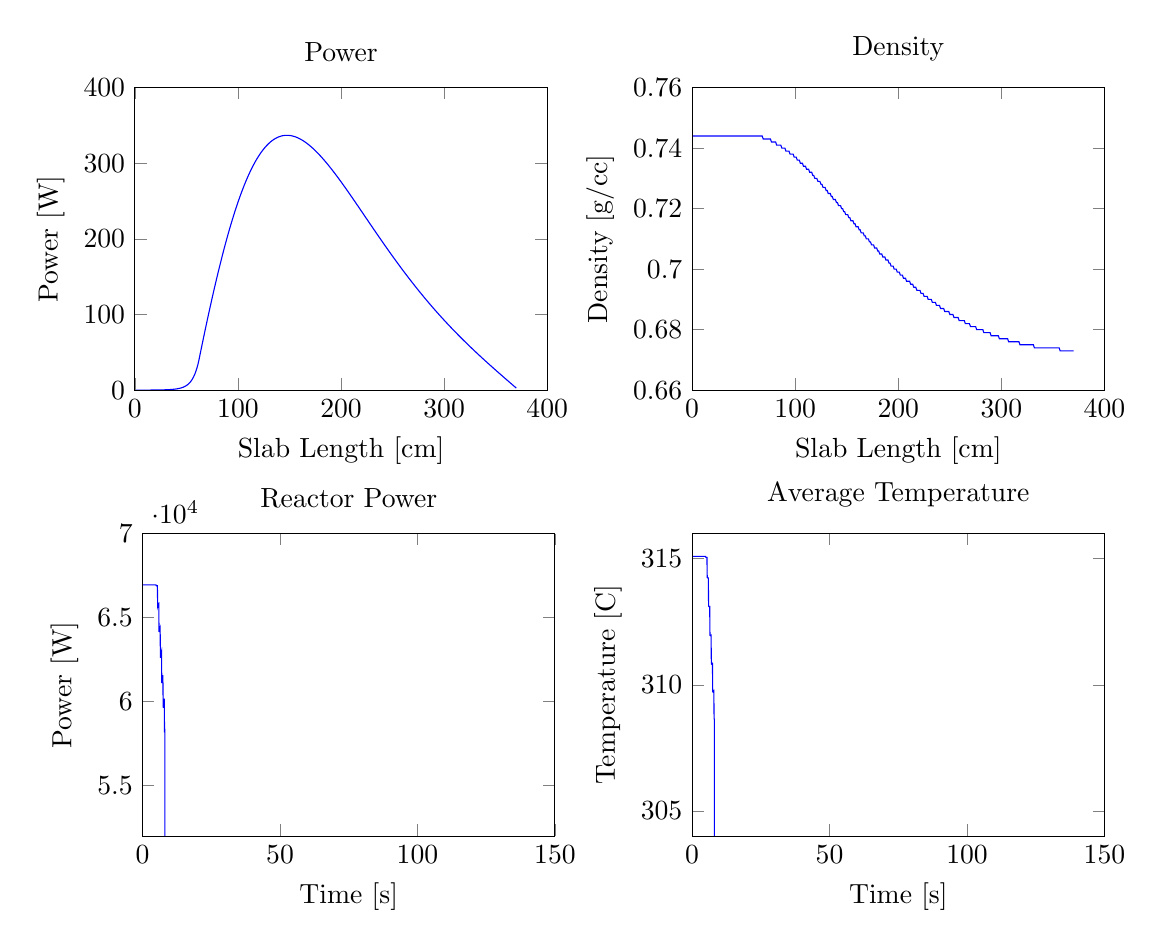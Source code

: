 % This file was created by matlab2tikz v0.1.4.
% Copyright (c) 2008--2011, Nico Schlömer <nico.schloemer@gmail.com>
% All rights reserved.
% 
% The latest updates can be retrieved from
%   http://www.mathworks.com/matlabcentral/fileexchange/22022-matlab2tikz
% where you can also make suggestions and rate matlab2tikz.
% 
\begin{tikzpicture}

\begin{axis}[%
name=plot1,
scale only axis,
width=2.062in,
height=1.513in,
xmin=0, xmax=400,
ymin=0, ymax=400,
xlabel={Slab Length [cm]},
ylabel={Power [W]},
title={Power},
axis on top]
\addplot [
color=blue,
solid
]
coordinates{
 (1,0.017)(2,0.025)(3,0.033)(4,0.041)(5,0.049)(6,0.057)(7,0.066)(8,0.075)(9,0.085)(10,0.095)(11,0.105)(12,0.116)(13,0.128)(14,0.14)(15,0.153)(16,0.166)(17,0.181)(18,0.197)(19,0.213)(20,0.231)(21,0.251)(22,0.272)(23,0.296)(24,0.321)(25,0.349)(26,0.38)(27,0.414)(28,0.452)(29,0.495)(30,0.543)(31,0.596)(32,0.657)(33,0.726)(34,0.804)(35,0.894)(36,0.996)(37,1.114)(38,1.249)(39,1.405)(40,1.585)(41,1.794)(42,2.036)(43,2.317)(44,2.644)(45,3.025)(46,3.47)(47,3.989)(48,4.596)(49,5.305)(50,6.136)(51,7.11)(52,8.25)(53,9.588)(54,11.158)(55,13.0)(56,15.163)(57,17.704)(58,20.689)(59,24.197)(60,28.32)(61,33.168)(62,38.868)(63,45.571)(64,52.231)(65,58.847)(66,65.417)(67,71.937)(68,78.407)(69,84.823)(70,91.185)(71,97.49)(72,103.735)(73,109.92)(74,116.042)(75,122.1)(76,128.091)(77,134.015)(78,139.869)(79,145.651)(80,151.361)(81,156.997)(82,162.557)(83,168.041)(84,173.445)(85,178.771)(86,184.015)(87,189.177)(88,194.257)(89,199.252)(90,204.162)(91,208.986)(92,213.723)(93,218.372)(94,222.933)(95,227.405)(96,231.787)(97,236.079)(98,240.279)(99,244.388)(100,248.406)(101,252.331)(102,256.164)(103,259.904)(104,263.552)(105,267.106)(106,270.567)(107,273.935)(108,277.209)(109,280.391)(110,283.479)(111,286.475)(112,289.378)(113,292.188)(114,294.906)(115,297.533)(116,300.068)(117,302.512)(118,304.865)(119,307.128)(120,309.302)(121,311.387)(122,313.383)(123,315.291)(124,317.113)(125,318.848)(126,320.497)(127,322.061)(128,323.542)(129,324.939)(130,326.253)(131,327.486)(132,328.638)(133,329.711)(134,330.704)(135,331.62)(136,332.458)(137,333.221)(138,333.909)(139,334.523)(140,335.064)(141,335.533)(142,335.931)(143,336.26)(144,336.52)(145,336.712)(146,336.838)(147,336.899)(148,336.896)(149,336.829)(150,336.701)(151,336.511)(152,336.262)(153,335.955)(154,335.59)(155,335.169)(156,334.692)(157,334.162)(158,333.579)(159,332.944)(160,332.258)(161,331.523)(162,330.74)(163,329.909)(164,329.032)(165,328.11)(166,327.145)(167,326.136)(168,325.086)(169,323.995)(170,322.864)(171,321.695)(172,320.489)(173,319.246)(174,317.967)(175,316.655)(176,315.308)(177,313.93)(178,312.52)(179,311.079)(180,309.609)(181,308.111)(182,306.585)(183,305.033)(184,303.454)(185,301.851)(186,300.224)(187,298.574)(188,296.902)(189,295.209)(190,293.495)(191,291.761)(192,290.008)(193,288.238)(194,286.45)(195,284.646)(196,282.826)(197,280.991)(198,279.141)(199,277.279)(200,275.403)(201,273.515)(202,271.616)(203,269.705)(204,267.785)(205,265.855)(206,263.916)(207,261.969)(208,260.015)(209,258.053)(210,256.084)(211,254.11)(212,252.13)(213,250.145)(214,248.155)(215,246.162)(216,244.165)(217,242.166)(218,240.164)(219,238.16)(220,236.154)(221,234.147)(222,232.14)(223,230.132)(224,228.124)(225,226.117)(226,224.11)(227,222.105)(228,220.101)(229,218.099)(230,216.1)(231,214.103)(232,212.109)(233,210.118)(234,208.13)(235,206.147)(236,204.167)(237,202.192)(238,200.221)(239,198.255)(240,196.294)(241,194.338)(242,192.387)(243,190.443)(244,188.504)(245,186.571)(246,184.645)(247,182.724)(248,180.811)(249,178.904)(250,177.004)(251,175.112)(252,173.226)(253,171.348)(254,169.477)(255,167.614)(256,165.759)(257,163.911)(258,162.071)(259,160.239)(260,158.416)(261,156.6)(262,154.793)(263,152.994)(264,151.203)(265,149.421)(266,147.647)(267,145.882)(268,144.126)(269,142.378)(270,140.638)(271,138.908)(272,137.186)(273,135.473)(274,133.768)(275,132.073)(276,130.386)(277,128.708)(278,127.038)(279,125.378)(280,123.726)(281,122.083)(282,120.448)(283,118.822)(284,117.205)(285,115.597)(286,113.997)(287,112.406)(288,110.823)(289,109.249)(290,107.684)(291,106.127)(292,104.578)(293,103.037)(294,101.505)(295,99.981)(296,98.465)(297,96.958)(298,95.458)(299,93.966)(300,92.483)(301,91.007)(302,89.539)(303,88.078)(304,86.626)(305,85.18)(306,83.743)(307,82.312)(308,80.889)(309,79.474)(310,78.065)(311,76.663)(312,75.269)(313,73.881)(314,72.5)(315,71.126)(316,69.758)(317,68.397)(318,67.043)(319,65.694)(320,64.352)(321,63.016)(322,61.686)(323,60.362)(324,59.043)(325,57.731)(326,56.424)(327,55.122)(328,53.826)(329,52.535)(330,51.249)(331,49.969)(332,48.693)(333,47.422)(334,46.156)(335,44.895)(336,43.638)(337,42.385)(338,41.136)(339,39.892)(340,38.652)(341,37.416)(342,36.184)(343,34.955)(344,33.73)(345,32.508)(346,31.29)(347,30.075)(348,28.862)(349,27.653)(350,26.447)(351,25.244)(352,24.043)(353,22.845)(354,21.649)(355,20.455)(356,19.263)(357,18.074)(358,16.886)(359,15.7)(360,14.516)(361,13.333)(362,12.152)(363,10.972)(364,9.793)(365,8.615)(366,7.438)(367,6.262)(368,5.087)(369,3.912)(370,2.737) 
};

\end{axis}

\begin{axis}[%
name=plot2,
at=(plot1.right of south east), anchor=left of south west,
scale only axis,
width=2.062in,
height=1.513in,
xmin=0, xmax=400,
ymin=0.66, ymax=0.76,
xlabel={Slab Length [cm]},
ylabel={$\text{Density [g}/\text{cc]}$},
title={Density},
axis on top]
\addplot [
color=blue,
solid
]
coordinates{
 (1,0.744)(2,0.744)(3,0.744)(4,0.744)(5,0.744)(6,0.744)(7,0.744)(8,0.744)(9,0.744)(10,0.744)(11,0.744)(12,0.744)(13,0.744)(14,0.744)(15,0.744)(16,0.744)(17,0.744)(18,0.744)(19,0.744)(20,0.744)(21,0.744)(22,0.744)(23,0.744)(24,0.744)(25,0.744)(26,0.744)(27,0.744)(28,0.744)(29,0.744)(30,0.744)(31,0.744)(32,0.744)(33,0.744)(34,0.744)(35,0.744)(36,0.744)(37,0.744)(38,0.744)(39,0.744)(40,0.744)(41,0.744)(42,0.744)(43,0.744)(44,0.744)(45,0.744)(46,0.744)(47,0.744)(48,0.744)(49,0.744)(50,0.744)(51,0.744)(52,0.744)(53,0.744)(54,0.744)(55,0.744)(56,0.744)(57,0.744)(58,0.744)(59,0.744)(60,0.744)(61,0.744)(62,0.744)(63,0.744)(64,0.744)(65,0.744)(66,0.744)(67,0.744)(68,0.744)(69,0.743)(70,0.743)(71,0.743)(72,0.743)(73,0.743)(74,0.743)(75,0.743)(76,0.743)(77,0.742)(78,0.742)(79,0.742)(80,0.742)(81,0.742)(82,0.741)(83,0.741)(84,0.741)(85,0.741)(86,0.741)(87,0.74)(88,0.74)(89,0.74)(90,0.74)(91,0.739)(92,0.739)(93,0.739)(94,0.739)(95,0.738)(96,0.738)(97,0.738)(98,0.738)(99,0.737)(100,0.737)(101,0.737)(102,0.736)(103,0.736)(104,0.736)(105,0.735)(106,0.735)(107,0.735)(108,0.734)(109,0.734)(110,0.734)(111,0.733)(112,0.733)(113,0.733)(114,0.732)(115,0.732)(116,0.732)(117,0.731)(118,0.731)(119,0.73)(120,0.73)(121,0.73)(122,0.729)(123,0.729)(124,0.729)(125,0.728)(126,0.728)(127,0.727)(128,0.727)(129,0.727)(130,0.726)(131,0.726)(132,0.725)(133,0.725)(134,0.725)(135,0.724)(136,0.724)(137,0.723)(138,0.723)(139,0.723)(140,0.722)(141,0.722)(142,0.721)(143,0.721)(144,0.721)(145,0.72)(146,0.72)(147,0.719)(148,0.719)(149,0.718)(150,0.718)(151,0.718)(152,0.717)(153,0.717)(154,0.716)(155,0.716)(156,0.716)(157,0.715)(158,0.715)(159,0.714)(160,0.714)(161,0.714)(162,0.713)(163,0.713)(164,0.712)(165,0.712)(166,0.712)(167,0.711)(168,0.711)(169,0.71)(170,0.71)(171,0.71)(172,0.709)(173,0.709)(174,0.708)(175,0.708)(176,0.708)(177,0.707)(178,0.707)(179,0.707)(180,0.706)(181,0.706)(182,0.705)(183,0.705)(184,0.705)(185,0.704)(186,0.704)(187,0.704)(188,0.703)(189,0.703)(190,0.703)(191,0.702)(192,0.702)(193,0.701)(194,0.701)(195,0.701)(196,0.7)(197,0.7)(198,0.7)(199,0.699)(200,0.699)(201,0.699)(202,0.698)(203,0.698)(204,0.698)(205,0.697)(206,0.697)(207,0.697)(208,0.696)(209,0.696)(210,0.696)(211,0.696)(212,0.695)(213,0.695)(214,0.695)(215,0.694)(216,0.694)(217,0.694)(218,0.693)(219,0.693)(220,0.693)(221,0.693)(222,0.692)(223,0.692)(224,0.692)(225,0.691)(226,0.691)(227,0.691)(228,0.691)(229,0.69)(230,0.69)(231,0.69)(232,0.69)(233,0.689)(234,0.689)(235,0.689)(236,0.689)(237,0.688)(238,0.688)(239,0.688)(240,0.688)(241,0.687)(242,0.687)(243,0.687)(244,0.687)(245,0.686)(246,0.686)(247,0.686)(248,0.686)(249,0.686)(250,0.685)(251,0.685)(252,0.685)(253,0.685)(254,0.684)(255,0.684)(256,0.684)(257,0.684)(258,0.684)(259,0.683)(260,0.683)(261,0.683)(262,0.683)(263,0.683)(264,0.683)(265,0.682)(266,0.682)(267,0.682)(268,0.682)(269,0.682)(270,0.681)(271,0.681)(272,0.681)(273,0.681)(274,0.681)(275,0.681)(276,0.68)(277,0.68)(278,0.68)(279,0.68)(280,0.68)(281,0.68)(282,0.68)(283,0.679)(284,0.679)(285,0.679)(286,0.679)(287,0.679)(288,0.679)(289,0.679)(290,0.678)(291,0.678)(292,0.678)(293,0.678)(294,0.678)(295,0.678)(296,0.678)(297,0.678)(298,0.677)(299,0.677)(300,0.677)(301,0.677)(302,0.677)(303,0.677)(304,0.677)(305,0.677)(306,0.677)(307,0.676)(308,0.676)(309,0.676)(310,0.676)(311,0.676)(312,0.676)(313,0.676)(314,0.676)(315,0.676)(316,0.676)(317,0.676)(318,0.675)(319,0.675)(320,0.675)(321,0.675)(322,0.675)(323,0.675)(324,0.675)(325,0.675)(326,0.675)(327,0.675)(328,0.675)(329,0.675)(330,0.675)(331,0.675)(332,0.674)(333,0.674)(334,0.674)(335,0.674)(336,0.674)(337,0.674)(338,0.674)(339,0.674)(340,0.674)(341,0.674)(342,0.674)(343,0.674)(344,0.674)(345,0.674)(346,0.674)(347,0.674)(348,0.674)(349,0.674)(350,0.674)(351,0.674)(352,0.674)(353,0.674)(354,0.674)(355,0.674)(356,0.674)(357,0.673)(358,0.673)(359,0.673)(360,0.673)(361,0.673)(362,0.673)(363,0.673)(364,0.673)(365,0.673)(366,0.673)(367,0.673)(368,0.673)(369,0.673)(370,0.673) 
};

\end{axis}

\begin{axis}[%
name=plot4,
at=(plot2.below south west), anchor=above north west,
scale only axis,
width=2.062in,
height=1.513in,
xmin=0, xmax=150,
ymin=304, ymax=316,
xlabel={Time [s]},
ylabel={Temperature [C]},
title={Average Temperature},
axis on top]
\addplot [
color=blue,
solid
]
coordinates{
 (0,315.093)(0.1,315.093)(0.2,315.093)(0.3,315.093)(0.4,315.093)(0.5,315.093)(0.6,315.093)(0.7,315.093)(0.8,315.093)(0.9,315.093)(1,315.093)(1.1,315.093)(1.2,315.093)(1.3,315.093)(1.4,315.093)(1.5,315.093)(1.6,315.093)(1.7,315.093)(1.8,315.093)(1.9,315.093)(2,315.093)(2.1,315.093)(2.2,315.093)(2.3,315.093)(2.4,315.093)(2.5,315.093)(2.6,315.093)(2.7,315.093)(2.8,315.093)(2.9,315.093)(3,315.093)(3.1,315.093)(3.2,315.093)(3.3,315.093)(3.4,315.093)(3.5,315.093)(3.6,315.093)(3.7,315.093)(3.8,315.093)(3.9,315.093)(4,315.093)(4.1,315.093)(4.2,315.093)(4.3,315.093)(4.4,315.093)(4.5,315.093)(4.6,315.093)(4.7,315.093)(4.8,315.093)(4.9,315.093)(5,315.055)(5.1,315.054)(5.2,315.054)(5.3,315.054)(5.4,315.054)(5.5,314.255)(5.6,314.239)(5.7,314.237)(5.8,314.236)(5.9,314.236)(6,313.123)(6.1,313.104)(6.2,313.105)(6.3,313.107)(6.4,313.108)(6.5,311.965)(6.6,311.95)(6.7,311.955)(6.8,311.961)(6.9,311.967)(7,310.826)(7.1,310.815)(7.2,310.825)(7.3,310.835)(7.4,310.845)(7.5,309.719)(7.6,309.712)(7.7,309.725)(7.8,309.738)(7.9,309.752)(8,308.645)(8.1,308.642)(8.198,5.142) 
};

\end{axis}

\begin{axis}[%
at=(plot4.left of south west), anchor=right of south east,
scale only axis,
width=2.062in,
height=1.513in,
xmin=0, xmax=150,
ymin=52000, ymax=70000,
xlabel={Time [s]},
ylabel={Power [W]},
title={Reactor Power},
axis on top]
\addplot [
color=blue,
solid
]
coordinates{
 (0,66945.4)(0.1,66945.4)(0.2,66945.4)(0.3,66945.4)(0.4,66945.4)(0.5,66945.4)(0.6,66945.4)(0.7,66945.4)(0.8,66945.4)(0.9,66945.4)(1,66945.4)(1.1,66945.4)(1.2,66945.4)(1.3,66945.4)(1.4,66945.4)(1.5,66945.4)(1.6,66945.4)(1.7,66945.4)(1.8,66945.4)(1.9,66945.4)(2,66945.4)(2.1,66945.4)(2.2,66945.4)(2.3,66945.4)(2.4,66945.4)(2.5,66945.4)(2.6,66945.4)(2.7,66945.4)(2.8,66945.4)(2.9,66945.4)(3,66945.4)(3.1,66945.4)(3.2,66945.4)(3.3,66945.4)(3.4,66945.4)(3.5,66945.4)(3.6,66945.4)(3.7,66945.4)(3.8,66945.4)(3.9,66945.4)(4,66945.4)(4.1,66945.4)(4.2,66945.4)(4.3,66945.4)(4.4,66945.4)(4.5,66945.4)(4.6,66945.4)(4.7,66945.4)(4.8,66945.4)(4.9,66945.4)(5,66890.2)(5.1,66893.5)(5.2,66894.4)(5.3,66895.2)(5.4,66896)(5.5,65709.4)(5.6,65782.5)(5.7,65802.9)(5.8,65821.9)(5.9,65840.6)(6,64146.9)(6.1,64270.5)(6.2,64319.5)(6.3,64366.1)(6.4,64411.6)(6.5,62609.2)(6.6,62762.8)(6.7,62839.7)(6.8,62913)(6.9,62984.3)(7,61110.9)(7.1,61287.8)(7.2,61388.1)(7.3,61484.1)(7.4,61577)(7.5,59640.4)(7.6,59833.7)(7.7,59951.9)(7.8,60065.1)(7.9,60174.5)(8,58173.4)(8.1,58376.5)(8.189,6376.98) 
};

\end{axis}
\end{tikzpicture}
